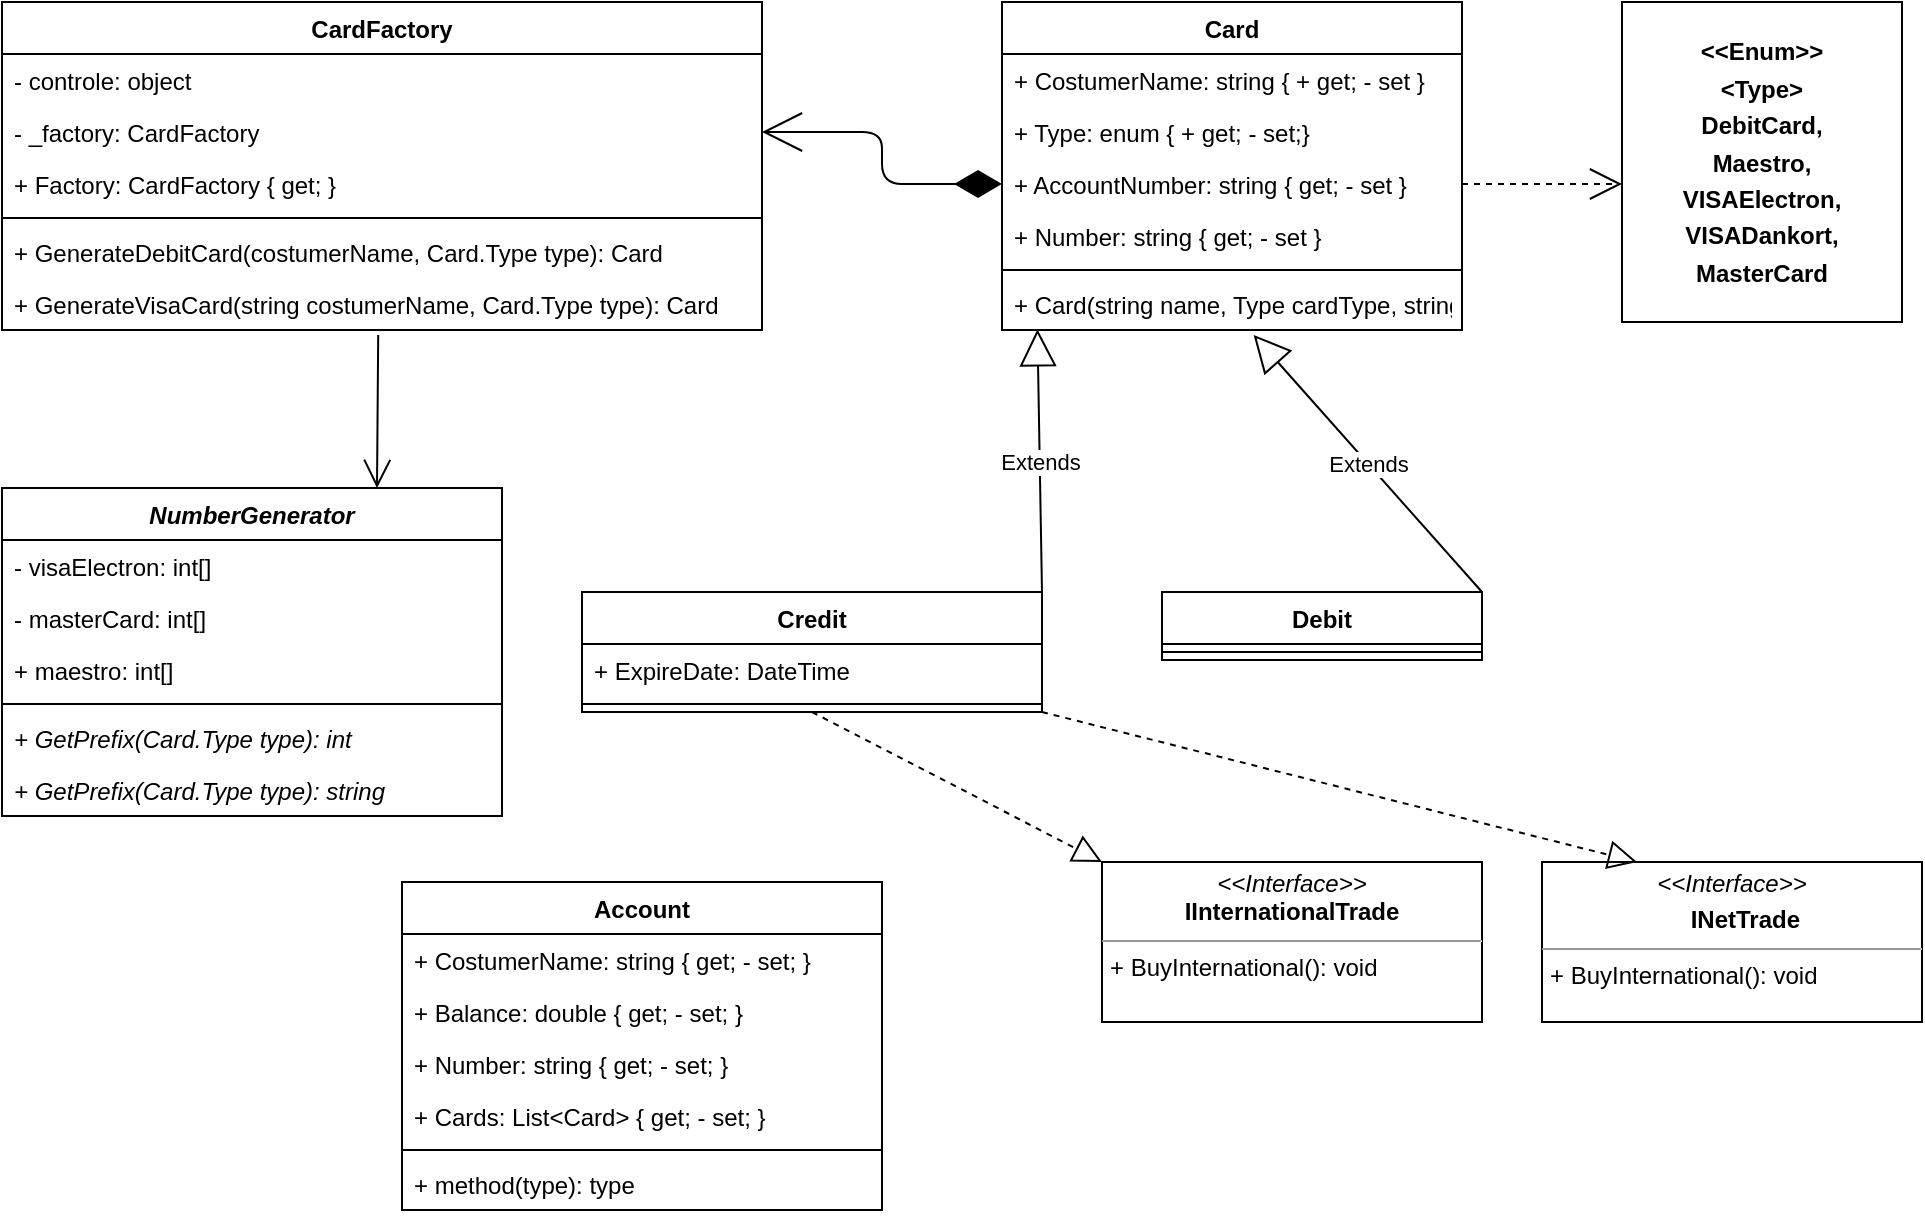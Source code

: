 <mxfile version="14.6.13" type="device"><diagram id="iA3n_faANKaud0oc1ieP" name="Side-1"><mxGraphModel dx="1421" dy="2093" grid="1" gridSize="10" guides="1" tooltips="1" connect="1" arrows="1" fold="1" page="1" pageScale="1" pageWidth="827" pageHeight="1169" math="0" shadow="0"><root><mxCell id="0"/><mxCell id="1" parent="0"/><mxCell id="x4l_E4jBs5cUbq2-CW35-1" value="CardFactory" style="swimlane;fontStyle=1;align=center;verticalAlign=top;childLayout=stackLayout;horizontal=1;startSize=26;horizontalStack=0;resizeParent=1;resizeParentMax=0;resizeLast=0;collapsible=1;marginBottom=0;" vertex="1" parent="1"><mxGeometry x="70" y="-100" width="380" height="164" as="geometry"/></mxCell><mxCell id="x4l_E4jBs5cUbq2-CW35-30" value="- controle: object" style="text;strokeColor=none;fillColor=none;align=left;verticalAlign=top;spacingLeft=4;spacingRight=4;overflow=hidden;rotatable=0;points=[[0,0.5],[1,0.5]];portConstraint=eastwest;" vertex="1" parent="x4l_E4jBs5cUbq2-CW35-1"><mxGeometry y="26" width="380" height="26" as="geometry"/></mxCell><mxCell id="x4l_E4jBs5cUbq2-CW35-31" value="- _factory: CardFactory" style="text;strokeColor=none;fillColor=none;align=left;verticalAlign=top;spacingLeft=4;spacingRight=4;overflow=hidden;rotatable=0;points=[[0,0.5],[1,0.5]];portConstraint=eastwest;" vertex="1" parent="x4l_E4jBs5cUbq2-CW35-1"><mxGeometry y="52" width="380" height="26" as="geometry"/></mxCell><mxCell id="x4l_E4jBs5cUbq2-CW35-33" value="+ Factory: CardFactory { get; }" style="text;strokeColor=none;fillColor=none;align=left;verticalAlign=top;spacingLeft=4;spacingRight=4;overflow=hidden;rotatable=0;points=[[0,0.5],[1,0.5]];portConstraint=eastwest;" vertex="1" parent="x4l_E4jBs5cUbq2-CW35-1"><mxGeometry y="78" width="380" height="26" as="geometry"/></mxCell><mxCell id="x4l_E4jBs5cUbq2-CW35-3" value="" style="line;strokeWidth=1;fillColor=none;align=left;verticalAlign=middle;spacingTop=-1;spacingLeft=3;spacingRight=3;rotatable=0;labelPosition=right;points=[];portConstraint=eastwest;" vertex="1" parent="x4l_E4jBs5cUbq2-CW35-1"><mxGeometry y="104" width="380" height="8" as="geometry"/></mxCell><mxCell id="x4l_E4jBs5cUbq2-CW35-4" value="+ GenerateDebitCard(costumerName, Card.Type type): Card" style="text;strokeColor=none;fillColor=none;align=left;verticalAlign=top;spacingLeft=4;spacingRight=4;overflow=hidden;rotatable=0;points=[[0,0.5],[1,0.5]];portConstraint=eastwest;" vertex="1" parent="x4l_E4jBs5cUbq2-CW35-1"><mxGeometry y="112" width="380" height="26" as="geometry"/></mxCell><mxCell id="x4l_E4jBs5cUbq2-CW35-34" value="+ GenerateVisaCard(string costumerName, Card.Type type): Card" style="text;strokeColor=none;fillColor=none;align=left;verticalAlign=top;spacingLeft=4;spacingRight=4;overflow=hidden;rotatable=0;points=[[0,0.5],[1,0.5]];portConstraint=eastwest;" vertex="1" parent="x4l_E4jBs5cUbq2-CW35-1"><mxGeometry y="138" width="380" height="26" as="geometry"/></mxCell><mxCell id="x4l_E4jBs5cUbq2-CW35-5" value="Card" style="swimlane;fontStyle=1;align=center;verticalAlign=top;childLayout=stackLayout;horizontal=1;startSize=26;horizontalStack=0;resizeParent=1;resizeParentMax=0;resizeLast=0;collapsible=1;marginBottom=0;" vertex="1" parent="1"><mxGeometry x="570" y="-100" width="230" height="164" as="geometry"/></mxCell><mxCell id="x4l_E4jBs5cUbq2-CW35-26" value="+ CostumerName: string { + get; - set }" style="text;strokeColor=none;fillColor=none;align=left;verticalAlign=top;spacingLeft=4;spacingRight=4;overflow=hidden;rotatable=0;points=[[0,0.5],[1,0.5]];portConstraint=eastwest;" vertex="1" parent="x4l_E4jBs5cUbq2-CW35-5"><mxGeometry y="26" width="230" height="26" as="geometry"/></mxCell><mxCell id="x4l_E4jBs5cUbq2-CW35-29" value="+ Type: enum { + get; - set;}" style="text;strokeColor=none;fillColor=none;align=left;verticalAlign=top;spacingLeft=4;spacingRight=4;overflow=hidden;rotatable=0;points=[[0,0.5],[1,0.5]];portConstraint=eastwest;" vertex="1" parent="x4l_E4jBs5cUbq2-CW35-5"><mxGeometry y="52" width="230" height="26" as="geometry"/></mxCell><mxCell id="x4l_E4jBs5cUbq2-CW35-28" value="+ AccountNumber: string { get; - set }" style="text;strokeColor=none;fillColor=none;align=left;verticalAlign=top;spacingLeft=4;spacingRight=4;overflow=hidden;rotatable=0;points=[[0,0.5],[1,0.5]];portConstraint=eastwest;" vertex="1" parent="x4l_E4jBs5cUbq2-CW35-5"><mxGeometry y="78" width="230" height="26" as="geometry"/></mxCell><mxCell id="x4l_E4jBs5cUbq2-CW35-27" value="+ Number: string { get; - set }" style="text;strokeColor=none;fillColor=none;align=left;verticalAlign=top;spacingLeft=4;spacingRight=4;overflow=hidden;rotatable=0;points=[[0,0.5],[1,0.5]];portConstraint=eastwest;" vertex="1" parent="x4l_E4jBs5cUbq2-CW35-5"><mxGeometry y="104" width="230" height="26" as="geometry"/></mxCell><mxCell id="x4l_E4jBs5cUbq2-CW35-7" value="" style="line;strokeWidth=1;fillColor=none;align=left;verticalAlign=middle;spacingTop=-1;spacingLeft=3;spacingRight=3;rotatable=0;labelPosition=right;points=[];portConstraint=eastwest;" vertex="1" parent="x4l_E4jBs5cUbq2-CW35-5"><mxGeometry y="130" width="230" height="8" as="geometry"/></mxCell><mxCell id="x4l_E4jBs5cUbq2-CW35-8" value="+ Card(string name, Type cardType, string AccountNumber): Card" style="text;strokeColor=none;fillColor=none;align=left;verticalAlign=top;spacingLeft=4;spacingRight=4;overflow=hidden;rotatable=0;points=[[0,0.5],[1,0.5]];portConstraint=eastwest;" vertex="1" parent="x4l_E4jBs5cUbq2-CW35-5"><mxGeometry y="138" width="230" height="26" as="geometry"/></mxCell><mxCell id="x4l_E4jBs5cUbq2-CW35-9" value="Debit" style="swimlane;fontStyle=1;align=center;verticalAlign=top;childLayout=stackLayout;horizontal=1;startSize=26;horizontalStack=0;resizeParent=1;resizeParentMax=0;resizeLast=0;collapsible=1;marginBottom=0;" vertex="1" parent="1"><mxGeometry x="650" y="195" width="160" height="34" as="geometry"/></mxCell><mxCell id="x4l_E4jBs5cUbq2-CW35-11" value="" style="line;strokeWidth=1;fillColor=none;align=left;verticalAlign=middle;spacingTop=-1;spacingLeft=3;spacingRight=3;rotatable=0;labelPosition=right;points=[];portConstraint=eastwest;" vertex="1" parent="x4l_E4jBs5cUbq2-CW35-9"><mxGeometry y="26" width="160" height="8" as="geometry"/></mxCell><mxCell id="x4l_E4jBs5cUbq2-CW35-14" value="Credit" style="swimlane;fontStyle=1;align=center;verticalAlign=top;childLayout=stackLayout;horizontal=1;startSize=26;horizontalStack=0;resizeParent=1;resizeParentMax=0;resizeLast=0;collapsible=1;marginBottom=0;" vertex="1" parent="1"><mxGeometry x="360" y="195" width="230" height="60" as="geometry"/></mxCell><mxCell id="x4l_E4jBs5cUbq2-CW35-24" value="+ ExpireDate: DateTime" style="text;strokeColor=none;fillColor=none;align=left;verticalAlign=top;spacingLeft=4;spacingRight=4;overflow=hidden;rotatable=0;points=[[0,0.5],[1,0.5]];portConstraint=eastwest;" vertex="1" parent="x4l_E4jBs5cUbq2-CW35-14"><mxGeometry y="26" width="230" height="26" as="geometry"/></mxCell><mxCell id="x4l_E4jBs5cUbq2-CW35-16" value="" style="line;strokeWidth=1;fillColor=none;align=left;verticalAlign=middle;spacingTop=-1;spacingLeft=3;spacingRight=3;rotatable=0;labelPosition=right;points=[];portConstraint=eastwest;" vertex="1" parent="x4l_E4jBs5cUbq2-CW35-14"><mxGeometry y="52" width="230" height="8" as="geometry"/></mxCell><mxCell id="x4l_E4jBs5cUbq2-CW35-19" value="NumberGenerator" style="swimlane;fontStyle=3;align=center;verticalAlign=top;childLayout=stackLayout;horizontal=1;startSize=26;horizontalStack=0;resizeParent=1;resizeParentMax=0;resizeLast=0;collapsible=1;marginBottom=0;" vertex="1" parent="1"><mxGeometry x="70" y="143" width="250" height="164" as="geometry"/></mxCell><mxCell id="x4l_E4jBs5cUbq2-CW35-20" value="- visaElectron: int[]" style="text;strokeColor=none;fillColor=none;align=left;verticalAlign=top;spacingLeft=4;spacingRight=4;overflow=hidden;rotatable=0;points=[[0,0.5],[1,0.5]];portConstraint=eastwest;" vertex="1" parent="x4l_E4jBs5cUbq2-CW35-19"><mxGeometry y="26" width="250" height="26" as="geometry"/></mxCell><mxCell id="x4l_E4jBs5cUbq2-CW35-35" value="- masterCard: int[]" style="text;strokeColor=none;fillColor=none;align=left;verticalAlign=top;spacingLeft=4;spacingRight=4;overflow=hidden;rotatable=0;points=[[0,0.5],[1,0.5]];portConstraint=eastwest;" vertex="1" parent="x4l_E4jBs5cUbq2-CW35-19"><mxGeometry y="52" width="250" height="26" as="geometry"/></mxCell><mxCell id="x4l_E4jBs5cUbq2-CW35-37" value="+ maestro: int[]" style="text;strokeColor=none;fillColor=none;align=left;verticalAlign=top;spacingLeft=4;spacingRight=4;overflow=hidden;rotatable=0;points=[[0,0.5],[1,0.5]];portConstraint=eastwest;" vertex="1" parent="x4l_E4jBs5cUbq2-CW35-19"><mxGeometry y="78" width="250" height="26" as="geometry"/></mxCell><mxCell id="x4l_E4jBs5cUbq2-CW35-21" value="" style="line;strokeWidth=1;fillColor=none;align=left;verticalAlign=middle;spacingTop=-1;spacingLeft=3;spacingRight=3;rotatable=0;labelPosition=right;points=[];portConstraint=eastwest;" vertex="1" parent="x4l_E4jBs5cUbq2-CW35-19"><mxGeometry y="104" width="250" height="8" as="geometry"/></mxCell><mxCell id="x4l_E4jBs5cUbq2-CW35-22" value="+ GetPrefix(Card.Type type): int" style="text;strokeColor=none;fillColor=none;align=left;verticalAlign=top;spacingLeft=4;spacingRight=4;overflow=hidden;rotatable=0;points=[[0,0.5],[1,0.5]];portConstraint=eastwest;fontStyle=2" vertex="1" parent="x4l_E4jBs5cUbq2-CW35-19"><mxGeometry y="112" width="250" height="26" as="geometry"/></mxCell><mxCell id="x4l_E4jBs5cUbq2-CW35-38" value="+ GetPrefix(Card.Type type): string" style="text;strokeColor=none;fillColor=none;align=left;verticalAlign=top;spacingLeft=4;spacingRight=4;overflow=hidden;rotatable=0;points=[[0,0.5],[1,0.5]];portConstraint=eastwest;fontStyle=2" vertex="1" parent="x4l_E4jBs5cUbq2-CW35-19"><mxGeometry y="138" width="250" height="26" as="geometry"/></mxCell><mxCell id="x4l_E4jBs5cUbq2-CW35-54" value="Extends" style="endArrow=block;endSize=16;endFill=0;html=1;exitX=1;exitY=0;exitDx=0;exitDy=0;entryX=0.077;entryY=0.986;entryDx=0;entryDy=0;entryPerimeter=0;" edge="1" parent="1" source="x4l_E4jBs5cUbq2-CW35-14" target="x4l_E4jBs5cUbq2-CW35-8"><mxGeometry width="160" relative="1" as="geometry"><mxPoint x="470" y="100" as="sourcePoint"/><mxPoint x="590" y="70" as="targetPoint"/></mxGeometry></mxCell><mxCell id="x4l_E4jBs5cUbq2-CW35-55" value="Extends" style="endArrow=block;endSize=16;endFill=0;html=1;exitX=1;exitY=0;exitDx=0;exitDy=0;entryX=0.547;entryY=1.095;entryDx=0;entryDy=0;entryPerimeter=0;" edge="1" parent="1" source="x4l_E4jBs5cUbq2-CW35-9" target="x4l_E4jBs5cUbq2-CW35-8"><mxGeometry width="160" relative="1" as="geometry"><mxPoint x="360" y="70" as="sourcePoint"/><mxPoint x="520" y="70" as="targetPoint"/></mxGeometry></mxCell><mxCell id="x4l_E4jBs5cUbq2-CW35-57" value="" style="endArrow=open;endFill=1;endSize=12;html=1;entryX=0.75;entryY=0;entryDx=0;entryDy=0;exitX=0.495;exitY=1.095;exitDx=0;exitDy=0;exitPerimeter=0;" edge="1" parent="1" source="x4l_E4jBs5cUbq2-CW35-34" target="x4l_E4jBs5cUbq2-CW35-19"><mxGeometry width="160" relative="1" as="geometry"><mxPoint x="90" y="110" as="sourcePoint"/><mxPoint x="250" y="110" as="targetPoint"/></mxGeometry></mxCell><mxCell id="x4l_E4jBs5cUbq2-CW35-61" value="&lt;p style=&quot;margin: 0px ; margin-top: 4px ; text-align: center&quot;&gt;&lt;i&gt;&amp;lt;&amp;lt;Interface&amp;gt;&amp;gt;&lt;/i&gt;&lt;br&gt;&lt;b&gt;IInternationalTrade&lt;/b&gt;&lt;/p&gt;&lt;hr size=&quot;1&quot;&gt;&lt;p style=&quot;margin: 0px ; margin-left: 4px&quot;&gt;+ BuyInternational(): void&lt;br&gt;&lt;/p&gt;" style="verticalAlign=top;align=left;overflow=fill;fontSize=12;fontFamily=Helvetica;html=1;" vertex="1" parent="1"><mxGeometry x="620" y="330" width="190" height="80" as="geometry"/></mxCell><mxCell id="x4l_E4jBs5cUbq2-CW35-62" value="&lt;p style=&quot;margin: 0px ; margin-top: 4px ; text-align: center&quot;&gt;&lt;i&gt;&amp;lt;&amp;lt;Interface&amp;gt;&amp;gt;&lt;/i&gt;&lt;br&gt;&lt;/p&gt;&lt;p style=&quot;margin: 0px ; margin-top: 4px ; text-align: center&quot;&gt;&lt;b&gt;&amp;nbsp; &amp;nbsp; INetTrade&lt;/b&gt;&lt;/p&gt;&lt;hr size=&quot;1&quot;&gt;&lt;p style=&quot;margin: 0px ; margin-left: 4px&quot;&gt;+ BuyInternational(): void&lt;br&gt;&lt;/p&gt;" style="verticalAlign=top;align=left;overflow=fill;fontSize=12;fontFamily=Helvetica;html=1;" vertex="1" parent="1"><mxGeometry x="840" y="330" width="190" height="80" as="geometry"/></mxCell><mxCell id="x4l_E4jBs5cUbq2-CW35-63" value="" style="endArrow=block;dashed=1;endFill=0;endSize=12;html=1;entryX=0;entryY=0;entryDx=0;entryDy=0;exitX=0.5;exitY=1;exitDx=0;exitDy=0;" edge="1" parent="1" source="x4l_E4jBs5cUbq2-CW35-14" target="x4l_E4jBs5cUbq2-CW35-61"><mxGeometry width="160" relative="1" as="geometry"><mxPoint x="450" y="290" as="sourcePoint"/><mxPoint x="610" y="290" as="targetPoint"/></mxGeometry></mxCell><mxCell id="x4l_E4jBs5cUbq2-CW35-64" value="" style="endArrow=block;dashed=1;endFill=0;endSize=12;html=1;exitX=1;exitY=1;exitDx=0;exitDy=0;entryX=0.25;entryY=0;entryDx=0;entryDy=0;" edge="1" parent="1" source="x4l_E4jBs5cUbq2-CW35-14" target="x4l_E4jBs5cUbq2-CW35-62"><mxGeometry width="160" relative="1" as="geometry"><mxPoint x="780" y="300" as="sourcePoint"/><mxPoint x="940" y="300" as="targetPoint"/></mxGeometry></mxCell><mxCell id="x4l_E4jBs5cUbq2-CW35-65" value="Account" style="swimlane;fontStyle=1;align=center;verticalAlign=top;childLayout=stackLayout;horizontal=1;startSize=26;horizontalStack=0;resizeParent=1;resizeParentMax=0;resizeLast=0;collapsible=1;marginBottom=0;" vertex="1" parent="1"><mxGeometry x="270" y="340" width="240" height="164" as="geometry"/></mxCell><mxCell id="x4l_E4jBs5cUbq2-CW35-66" value="+ CostumerName: string { get; - set; }" style="text;strokeColor=none;fillColor=none;align=left;verticalAlign=top;spacingLeft=4;spacingRight=4;overflow=hidden;rotatable=0;points=[[0,0.5],[1,0.5]];portConstraint=eastwest;" vertex="1" parent="x4l_E4jBs5cUbq2-CW35-65"><mxGeometry y="26" width="240" height="26" as="geometry"/></mxCell><mxCell id="x4l_E4jBs5cUbq2-CW35-70" value="+ Balance: double { get; - set; }" style="text;strokeColor=none;fillColor=none;align=left;verticalAlign=top;spacingLeft=4;spacingRight=4;overflow=hidden;rotatable=0;points=[[0,0.5],[1,0.5]];portConstraint=eastwest;" vertex="1" parent="x4l_E4jBs5cUbq2-CW35-65"><mxGeometry y="52" width="240" height="26" as="geometry"/></mxCell><mxCell id="x4l_E4jBs5cUbq2-CW35-71" value="+ Number: string { get; - set; }" style="text;strokeColor=none;fillColor=none;align=left;verticalAlign=top;spacingLeft=4;spacingRight=4;overflow=hidden;rotatable=0;points=[[0,0.5],[1,0.5]];portConstraint=eastwest;" vertex="1" parent="x4l_E4jBs5cUbq2-CW35-65"><mxGeometry y="78" width="240" height="26" as="geometry"/></mxCell><mxCell id="x4l_E4jBs5cUbq2-CW35-69" value="+ Cards: List&lt;Card&gt; { get; - set; }" style="text;strokeColor=none;fillColor=none;align=left;verticalAlign=top;spacingLeft=4;spacingRight=4;overflow=hidden;rotatable=0;points=[[0,0.5],[1,0.5]];portConstraint=eastwest;" vertex="1" parent="x4l_E4jBs5cUbq2-CW35-65"><mxGeometry y="104" width="240" height="26" as="geometry"/></mxCell><mxCell id="x4l_E4jBs5cUbq2-CW35-67" value="" style="line;strokeWidth=1;fillColor=none;align=left;verticalAlign=middle;spacingTop=-1;spacingLeft=3;spacingRight=3;rotatable=0;labelPosition=right;points=[];portConstraint=eastwest;" vertex="1" parent="x4l_E4jBs5cUbq2-CW35-65"><mxGeometry y="130" width="240" height="8" as="geometry"/></mxCell><mxCell id="x4l_E4jBs5cUbq2-CW35-68" value="+ method(type): type" style="text;strokeColor=none;fillColor=none;align=left;verticalAlign=top;spacingLeft=4;spacingRight=4;overflow=hidden;rotatable=0;points=[[0,0.5],[1,0.5]];portConstraint=eastwest;" vertex="1" parent="x4l_E4jBs5cUbq2-CW35-65"><mxGeometry y="138" width="240" height="26" as="geometry"/></mxCell><mxCell id="x4l_E4jBs5cUbq2-CW35-72" value="&lt;p style=&quot;margin: 0px ; margin-top: 4px ; text-align: center&quot;&gt;&lt;br&gt;&lt;b&gt;&amp;lt;&amp;lt;Enum&amp;gt;&amp;gt;&lt;/b&gt;&lt;/p&gt;&lt;p style=&quot;margin: 0px ; margin-top: 4px ; text-align: center&quot;&gt;&lt;b&gt;&amp;lt;Type&amp;gt;&lt;/b&gt;&lt;/p&gt;&lt;p style=&quot;margin: 0px ; margin-top: 4px ; text-align: center&quot;&gt;&lt;b&gt;DebitCard,&lt;/b&gt;&lt;/p&gt;&lt;p style=&quot;margin: 0px ; margin-top: 4px ; text-align: center&quot;&gt;&lt;b&gt;Maestro,&lt;/b&gt;&lt;/p&gt;&lt;p style=&quot;margin: 0px ; margin-top: 4px ; text-align: center&quot;&gt;&lt;b&gt;VISAElectron,&lt;/b&gt;&lt;/p&gt;&lt;p style=&quot;margin: 0px ; margin-top: 4px ; text-align: center&quot;&gt;&lt;b&gt;VISADankort,&lt;/b&gt;&lt;/p&gt;&lt;p style=&quot;margin: 0px ; margin-top: 4px ; text-align: center&quot;&gt;&lt;b&gt;MasterCard&lt;/b&gt;&lt;/p&gt;" style="verticalAlign=top;align=left;overflow=fill;fontSize=12;fontFamily=Helvetica;html=1;" vertex="1" parent="1"><mxGeometry x="880" y="-100" width="140" height="160" as="geometry"/></mxCell><mxCell id="x4l_E4jBs5cUbq2-CW35-74" style="edgeStyle=orthogonalEdgeStyle;rounded=0;orthogonalLoop=1;jettySize=auto;html=1;endArrow=open;endFill=0;startSize=6;endSize=14;dashed=1;" edge="1" parent="1" source="x4l_E4jBs5cUbq2-CW35-28" target="x4l_E4jBs5cUbq2-CW35-72"><mxGeometry relative="1" as="geometry"><Array as="points"><mxPoint x="880" y="-9"/><mxPoint x="880" y="-9"/></Array></mxGeometry></mxCell><mxCell id="x4l_E4jBs5cUbq2-CW35-75" value="" style="endArrow=open;html=1;endSize=18;startArrow=diamondThin;startSize=21;startFill=1;edgeStyle=orthogonalEdgeStyle;align=left;verticalAlign=bottom;exitX=0;exitY=0.5;exitDx=0;exitDy=0;entryX=1;entryY=0.5;entryDx=0;entryDy=0;" edge="1" parent="1" source="x4l_E4jBs5cUbq2-CW35-28" target="x4l_E4jBs5cUbq2-CW35-31"><mxGeometry x="0.178" y="-27" relative="1" as="geometry"><mxPoint x="410" y="120" as="sourcePoint"/><mxPoint x="570" y="120" as="targetPoint"/><mxPoint x="10" y="2" as="offset"/></mxGeometry></mxCell></root></mxGraphModel></diagram></mxfile>